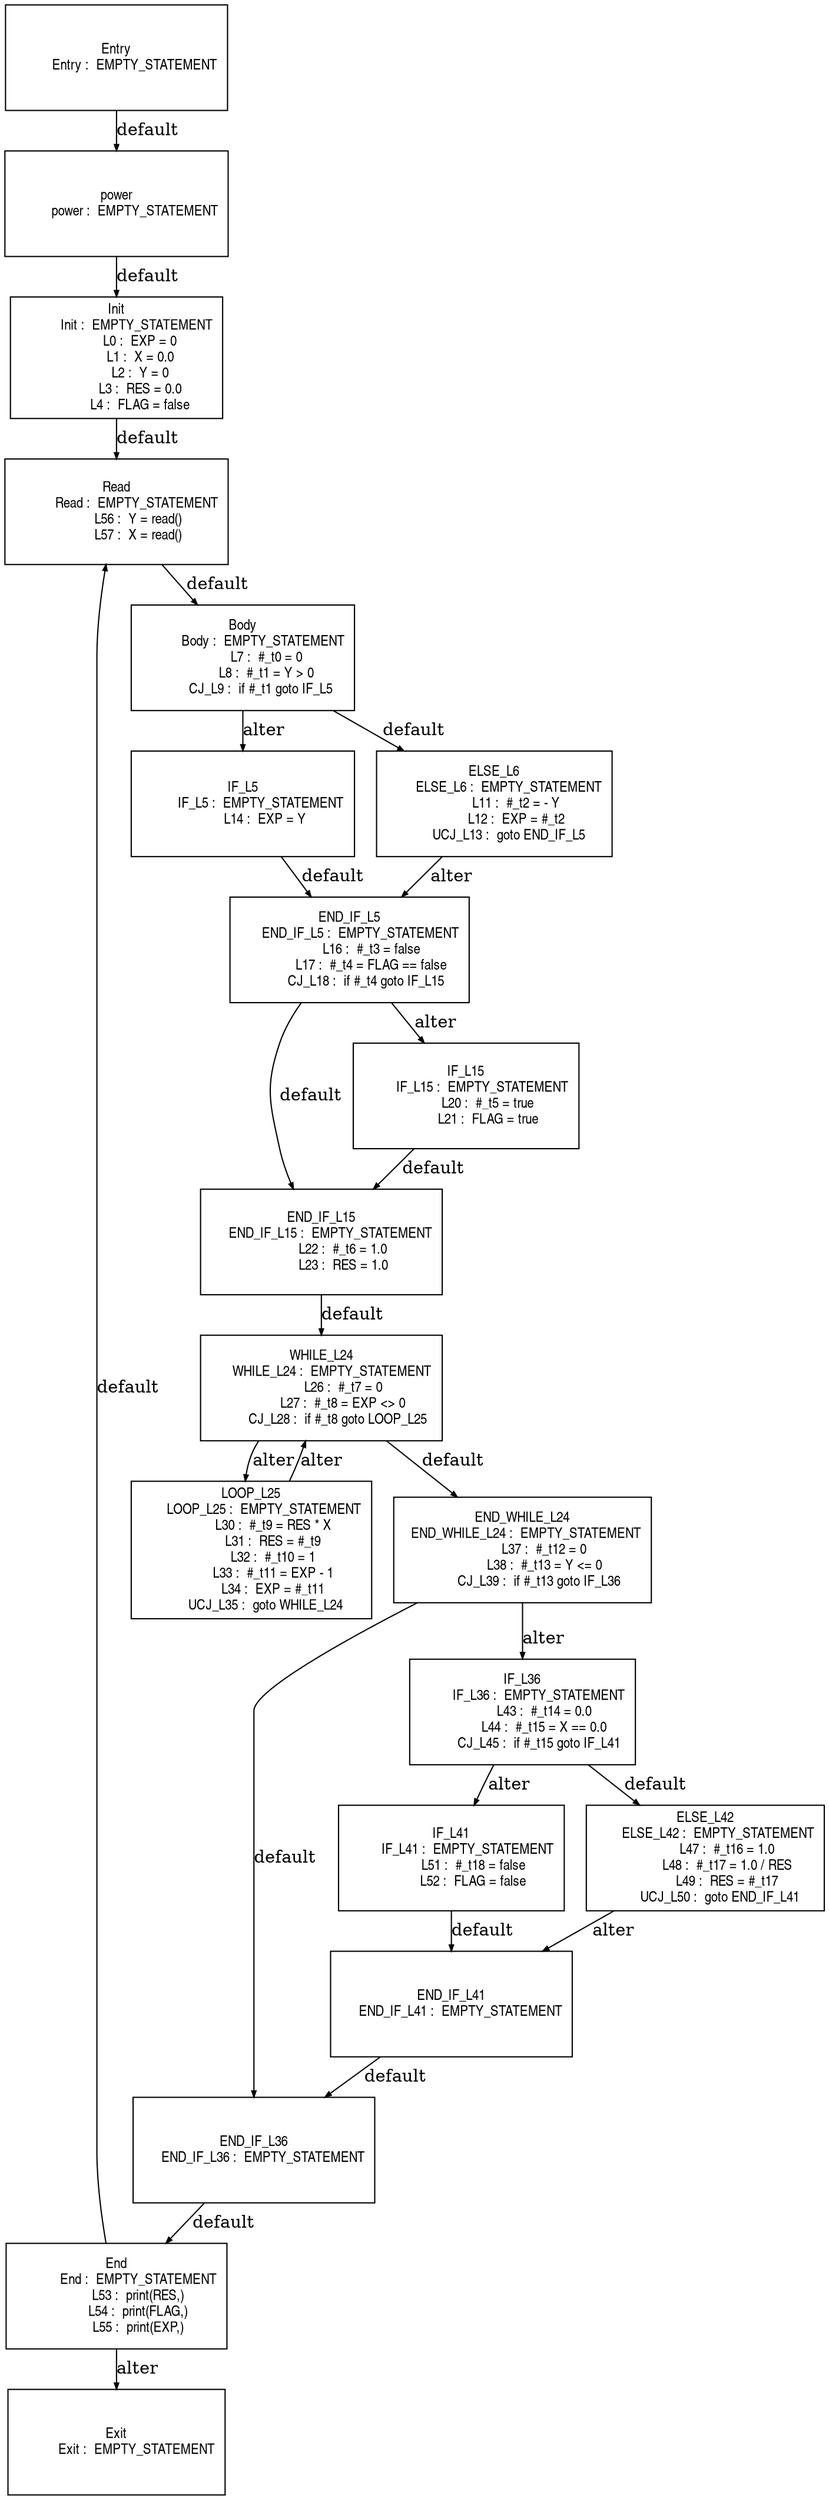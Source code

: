 digraph G {
  ranksep=.25;
  edge [arrowsize=.5]
  node [shape=rectangle, fontname="ArialNarrow",
        fontsize=12,  height=1.2];
  "Init
           Init :  EMPTY_STATEMENT
             L0 :  EXP = 0
             L1 :  X = 0.0
             L2 :  Y = 0
             L3 :  RES = 0.0
             L4 :  FLAG = false
"; "WHILE_L24
      WHILE_L24 :  EMPTY_STATEMENT
            L26 :  #_t7 = 0
            L27 :  #_t8 = EXP <> 0
         CJ_L28 :  if #_t8 goto LOOP_L25
"; "LOOP_L25
       LOOP_L25 :  EMPTY_STATEMENT
            L30 :  #_t9 = RES * X
            L31 :  RES = #_t9
            L32 :  #_t10 = 1
            L33 :  #_t11 = EXP - 1
            L34 :  EXP = #_t11
        UCJ_L35 :  goto WHILE_L24
"; "IF_L41
         IF_L41 :  EMPTY_STATEMENT
            L51 :  #_t18 = false
            L52 :  FLAG = false
"; "END_IF_L36
     END_IF_L36 :  EMPTY_STATEMENT
"; "End
            End :  EMPTY_STATEMENT
            L53 :  print(RES,)
            L54 :  print(FLAG,)
            L55 :  print(EXP,)
"; "IF_L36
         IF_L36 :  EMPTY_STATEMENT
            L43 :  #_t14 = 0.0
            L44 :  #_t15 = X == 0.0
         CJ_L45 :  if #_t15 goto IF_L41
"; "Exit
           Exit :  EMPTY_STATEMENT
"; "IF_L5
          IF_L5 :  EMPTY_STATEMENT
            L14 :  EXP = Y
"; "ELSE_L42
       ELSE_L42 :  EMPTY_STATEMENT
            L47 :  #_t16 = 1.0
            L48 :  #_t17 = 1.0 / RES
            L49 :  RES = #_t17
        UCJ_L50 :  goto END_IF_L41
"; "END_IF_L15
     END_IF_L15 :  EMPTY_STATEMENT
            L22 :  #_t6 = 1.0
            L23 :  RES = 1.0
"; "power
          power :  EMPTY_STATEMENT
"; "END_WHILE_L24
  END_WHILE_L24 :  EMPTY_STATEMENT
            L37 :  #_t12 = 0
            L38 :  #_t13 = Y <= 0
         CJ_L39 :  if #_t13 goto IF_L36
"; "END_IF_L5
      END_IF_L5 :  EMPTY_STATEMENT
            L16 :  #_t3 = false
            L17 :  #_t4 = FLAG == false
         CJ_L18 :  if #_t4 goto IF_L15
"; "Read
           Read :  EMPTY_STATEMENT
            L56 :  Y = read()
            L57 :  X = read()
"; "END_IF_L41
     END_IF_L41 :  EMPTY_STATEMENT
"; "IF_L15
         IF_L15 :  EMPTY_STATEMENT
            L20 :  #_t5 = true
            L21 :  FLAG = true
"; "Entry
          Entry :  EMPTY_STATEMENT
"; "Body
           Body :  EMPTY_STATEMENT
             L7 :  #_t0 = 0
             L8 :  #_t1 = Y > 0
          CJ_L9 :  if #_t1 goto IF_L5
"; "ELSE_L6
        ELSE_L6 :  EMPTY_STATEMENT
            L11 :  #_t2 = - Y
            L12 :  EXP = #_t2
        UCJ_L13 :  goto END_IF_L5
"; 
  "power
          power :  EMPTY_STATEMENT
" -> "Init
           Init :  EMPTY_STATEMENT
             L0 :  EXP = 0
             L1 :  X = 0.0
             L2 :  Y = 0
             L3 :  RES = 0.0
             L4 :  FLAG = false
"  [label="default"];
  "Init
           Init :  EMPTY_STATEMENT
             L0 :  EXP = 0
             L1 :  X = 0.0
             L2 :  Y = 0
             L3 :  RES = 0.0
             L4 :  FLAG = false
" -> "Read
           Read :  EMPTY_STATEMENT
            L56 :  Y = read()
            L57 :  X = read()
"  [label="default"];
  "Body
           Body :  EMPTY_STATEMENT
             L7 :  #_t0 = 0
             L8 :  #_t1 = Y > 0
          CJ_L9 :  if #_t1 goto IF_L5
" -> "ELSE_L6
        ELSE_L6 :  EMPTY_STATEMENT
            L11 :  #_t2 = - Y
            L12 :  EXP = #_t2
        UCJ_L13 :  goto END_IF_L5
"  [label="default"];
  "Body
           Body :  EMPTY_STATEMENT
             L7 :  #_t0 = 0
             L8 :  #_t1 = Y > 0
          CJ_L9 :  if #_t1 goto IF_L5
" -> "IF_L5
          IF_L5 :  EMPTY_STATEMENT
            L14 :  EXP = Y
"  [label="alter"];
  "ELSE_L6
        ELSE_L6 :  EMPTY_STATEMENT
            L11 :  #_t2 = - Y
            L12 :  EXP = #_t2
        UCJ_L13 :  goto END_IF_L5
" -> "END_IF_L5
      END_IF_L5 :  EMPTY_STATEMENT
            L16 :  #_t3 = false
            L17 :  #_t4 = FLAG == false
         CJ_L18 :  if #_t4 goto IF_L15
"  [label="alter"];
  "IF_L5
          IF_L5 :  EMPTY_STATEMENT
            L14 :  EXP = Y
" -> "END_IF_L5
      END_IF_L5 :  EMPTY_STATEMENT
            L16 :  #_t3 = false
            L17 :  #_t4 = FLAG == false
         CJ_L18 :  if #_t4 goto IF_L15
"  [label="default"];
  "END_IF_L5
      END_IF_L5 :  EMPTY_STATEMENT
            L16 :  #_t3 = false
            L17 :  #_t4 = FLAG == false
         CJ_L18 :  if #_t4 goto IF_L15
" -> "END_IF_L15
     END_IF_L15 :  EMPTY_STATEMENT
            L22 :  #_t6 = 1.0
            L23 :  RES = 1.0
"  [label="default"];
  "END_IF_L5
      END_IF_L5 :  EMPTY_STATEMENT
            L16 :  #_t3 = false
            L17 :  #_t4 = FLAG == false
         CJ_L18 :  if #_t4 goto IF_L15
" -> "IF_L15
         IF_L15 :  EMPTY_STATEMENT
            L20 :  #_t5 = true
            L21 :  FLAG = true
"  [label="alter"];
  "IF_L15
         IF_L15 :  EMPTY_STATEMENT
            L20 :  #_t5 = true
            L21 :  FLAG = true
" -> "END_IF_L15
     END_IF_L15 :  EMPTY_STATEMENT
            L22 :  #_t6 = 1.0
            L23 :  RES = 1.0
"  [label="default"];
  "END_IF_L15
     END_IF_L15 :  EMPTY_STATEMENT
            L22 :  #_t6 = 1.0
            L23 :  RES = 1.0
" -> "WHILE_L24
      WHILE_L24 :  EMPTY_STATEMENT
            L26 :  #_t7 = 0
            L27 :  #_t8 = EXP <> 0
         CJ_L28 :  if #_t8 goto LOOP_L25
"  [label="default"];
  "WHILE_L24
      WHILE_L24 :  EMPTY_STATEMENT
            L26 :  #_t7 = 0
            L27 :  #_t8 = EXP <> 0
         CJ_L28 :  if #_t8 goto LOOP_L25
" -> "END_WHILE_L24
  END_WHILE_L24 :  EMPTY_STATEMENT
            L37 :  #_t12 = 0
            L38 :  #_t13 = Y <= 0
         CJ_L39 :  if #_t13 goto IF_L36
"  [label="default"];
  "WHILE_L24
      WHILE_L24 :  EMPTY_STATEMENT
            L26 :  #_t7 = 0
            L27 :  #_t8 = EXP <> 0
         CJ_L28 :  if #_t8 goto LOOP_L25
" -> "LOOP_L25
       LOOP_L25 :  EMPTY_STATEMENT
            L30 :  #_t9 = RES * X
            L31 :  RES = #_t9
            L32 :  #_t10 = 1
            L33 :  #_t11 = EXP - 1
            L34 :  EXP = #_t11
        UCJ_L35 :  goto WHILE_L24
"  [label="alter"];
  "LOOP_L25
       LOOP_L25 :  EMPTY_STATEMENT
            L30 :  #_t9 = RES * X
            L31 :  RES = #_t9
            L32 :  #_t10 = 1
            L33 :  #_t11 = EXP - 1
            L34 :  EXP = #_t11
        UCJ_L35 :  goto WHILE_L24
" -> "WHILE_L24
      WHILE_L24 :  EMPTY_STATEMENT
            L26 :  #_t7 = 0
            L27 :  #_t8 = EXP <> 0
         CJ_L28 :  if #_t8 goto LOOP_L25
"  [label="alter"];
  "END_WHILE_L24
  END_WHILE_L24 :  EMPTY_STATEMENT
            L37 :  #_t12 = 0
            L38 :  #_t13 = Y <= 0
         CJ_L39 :  if #_t13 goto IF_L36
" -> "END_IF_L36
     END_IF_L36 :  EMPTY_STATEMENT
"  [label="default"];
  "END_WHILE_L24
  END_WHILE_L24 :  EMPTY_STATEMENT
            L37 :  #_t12 = 0
            L38 :  #_t13 = Y <= 0
         CJ_L39 :  if #_t13 goto IF_L36
" -> "IF_L36
         IF_L36 :  EMPTY_STATEMENT
            L43 :  #_t14 = 0.0
            L44 :  #_t15 = X == 0.0
         CJ_L45 :  if #_t15 goto IF_L41
"  [label="alter"];
  "IF_L36
         IF_L36 :  EMPTY_STATEMENT
            L43 :  #_t14 = 0.0
            L44 :  #_t15 = X == 0.0
         CJ_L45 :  if #_t15 goto IF_L41
" -> "ELSE_L42
       ELSE_L42 :  EMPTY_STATEMENT
            L47 :  #_t16 = 1.0
            L48 :  #_t17 = 1.0 / RES
            L49 :  RES = #_t17
        UCJ_L50 :  goto END_IF_L41
"  [label="default"];
  "IF_L36
         IF_L36 :  EMPTY_STATEMENT
            L43 :  #_t14 = 0.0
            L44 :  #_t15 = X == 0.0
         CJ_L45 :  if #_t15 goto IF_L41
" -> "IF_L41
         IF_L41 :  EMPTY_STATEMENT
            L51 :  #_t18 = false
            L52 :  FLAG = false
"  [label="alter"];
  "ELSE_L42
       ELSE_L42 :  EMPTY_STATEMENT
            L47 :  #_t16 = 1.0
            L48 :  #_t17 = 1.0 / RES
            L49 :  RES = #_t17
        UCJ_L50 :  goto END_IF_L41
" -> "END_IF_L41
     END_IF_L41 :  EMPTY_STATEMENT
"  [label="alter"];
  "IF_L41
         IF_L41 :  EMPTY_STATEMENT
            L51 :  #_t18 = false
            L52 :  FLAG = false
" -> "END_IF_L41
     END_IF_L41 :  EMPTY_STATEMENT
"  [label="default"];
  "END_IF_L41
     END_IF_L41 :  EMPTY_STATEMENT
" -> "END_IF_L36
     END_IF_L36 :  EMPTY_STATEMENT
"  [label="default"];
  "END_IF_L36
     END_IF_L36 :  EMPTY_STATEMENT
" -> "End
            End :  EMPTY_STATEMENT
            L53 :  print(RES,)
            L54 :  print(FLAG,)
            L55 :  print(EXP,)
"  [label="default"];
  "Entry
          Entry :  EMPTY_STATEMENT
" -> "power
          power :  EMPTY_STATEMENT
"  [label="default"];
  "End
            End :  EMPTY_STATEMENT
            L53 :  print(RES,)
            L54 :  print(FLAG,)
            L55 :  print(EXP,)
" -> "Read
           Read :  EMPTY_STATEMENT
            L56 :  Y = read()
            L57 :  X = read()
"  [label="default"];
  "End
            End :  EMPTY_STATEMENT
            L53 :  print(RES,)
            L54 :  print(FLAG,)
            L55 :  print(EXP,)
" -> "Exit
           Exit :  EMPTY_STATEMENT
"  [label="alter"];
  "Read
           Read :  EMPTY_STATEMENT
            L56 :  Y = read()
            L57 :  X = read()
" -> "Body
           Body :  EMPTY_STATEMENT
             L7 :  #_t0 = 0
             L8 :  #_t1 = Y > 0
          CJ_L9 :  if #_t1 goto IF_L5
"  [label="default"];
}
